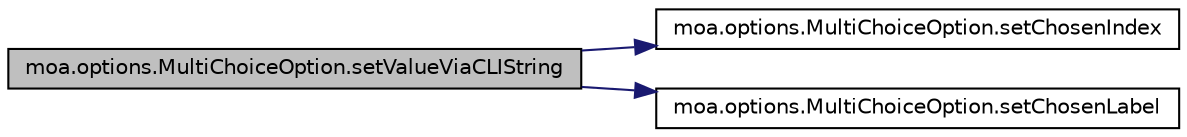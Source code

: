 digraph G
{
  edge [fontname="Helvetica",fontsize="10",labelfontname="Helvetica",labelfontsize="10"];
  node [fontname="Helvetica",fontsize="10",shape=record];
  rankdir=LR;
  Node1 [label="moa.options.MultiChoiceOption.setValueViaCLIString",height=0.2,width=0.4,color="black", fillcolor="grey75", style="filled" fontcolor="black"];
  Node1 -> Node2 [color="midnightblue",fontsize="10",style="solid",fontname="Helvetica"];
  Node2 [label="moa.options.MultiChoiceOption.setChosenIndex",height=0.2,width=0.4,color="black", fillcolor="white", style="filled",URL="$classmoa_1_1options_1_1MultiChoiceOption.html#afcf032650516eae9b80d9200d5309496"];
  Node1 -> Node3 [color="midnightblue",fontsize="10",style="solid",fontname="Helvetica"];
  Node3 [label="moa.options.MultiChoiceOption.setChosenLabel",height=0.2,width=0.4,color="black", fillcolor="white", style="filled",URL="$classmoa_1_1options_1_1MultiChoiceOption.html#a16d5a5d32c994b1b144a996d5b446f44"];
}
